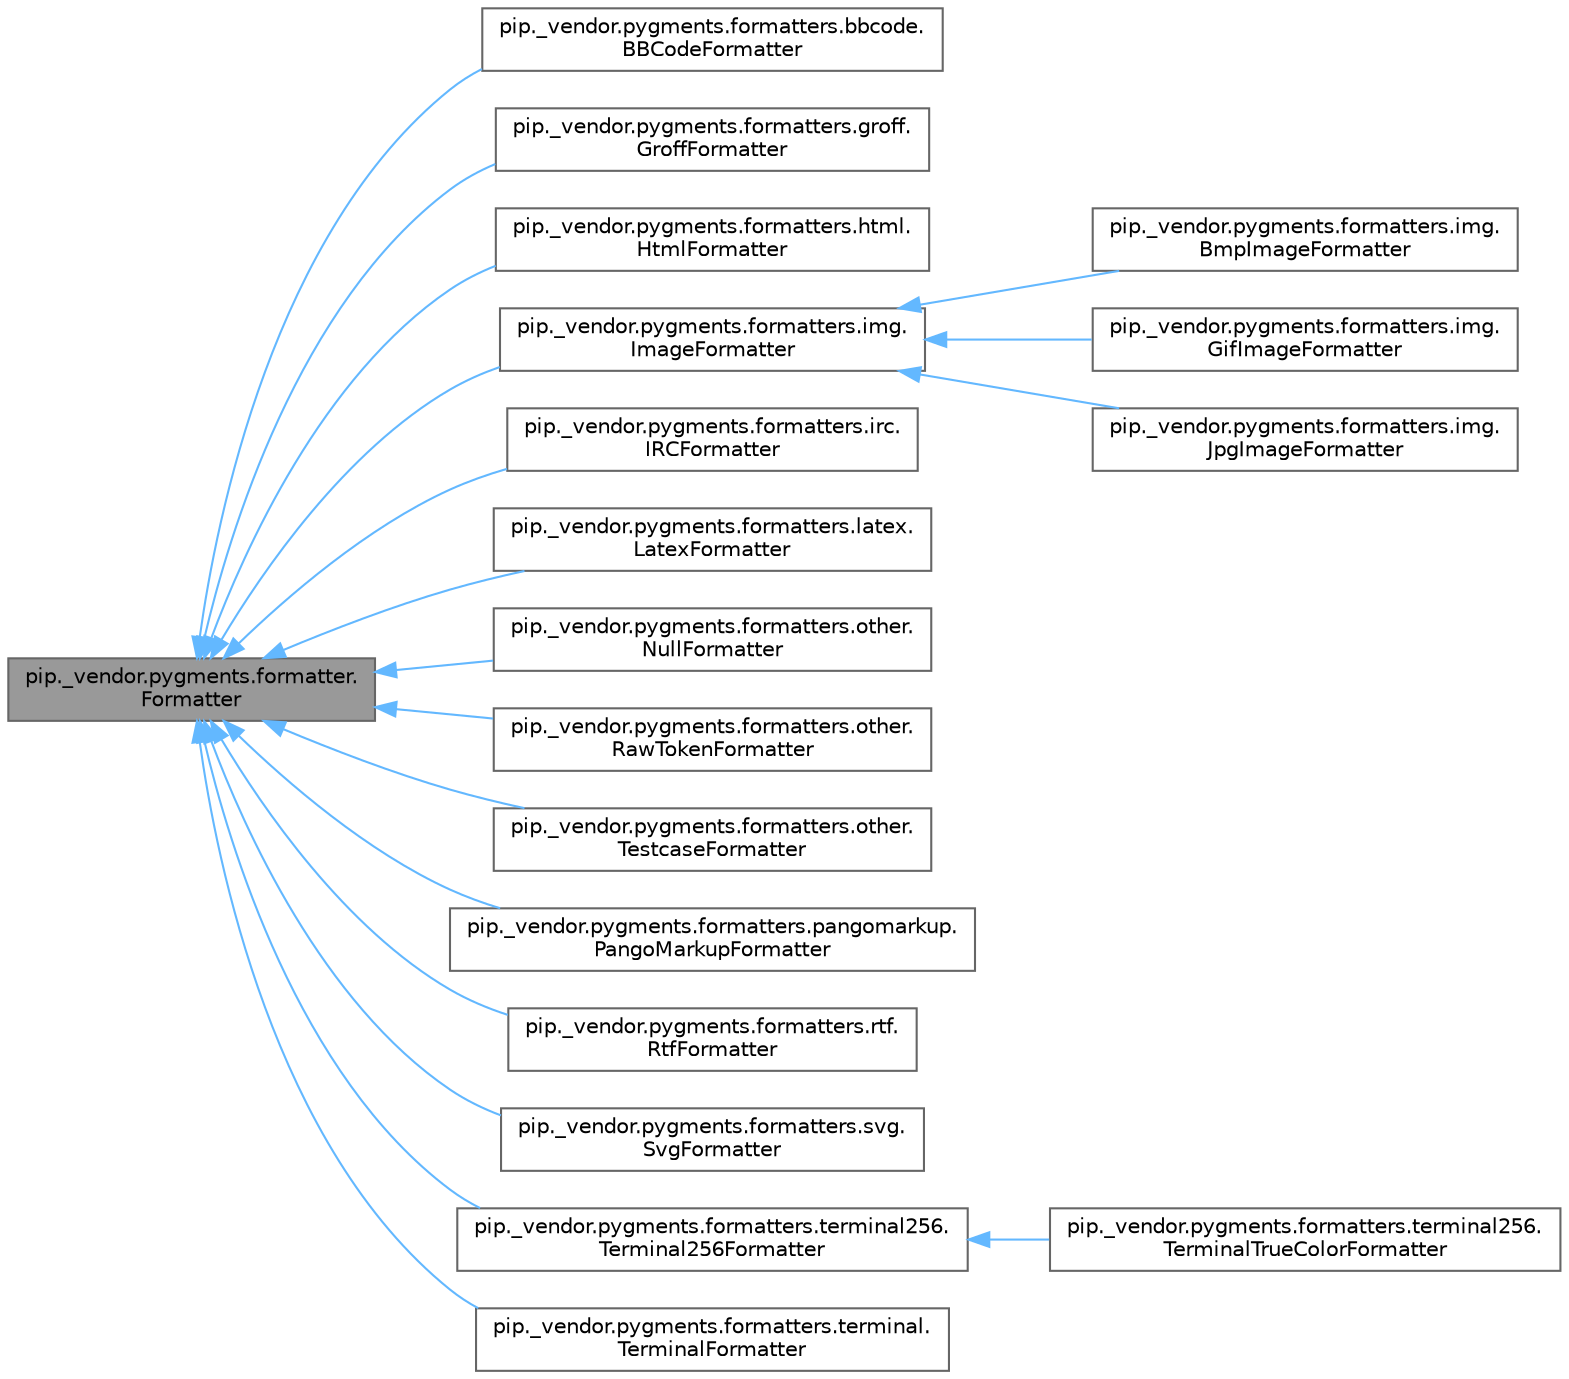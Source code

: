 digraph "pip._vendor.pygments.formatter.Formatter"
{
 // LATEX_PDF_SIZE
  bgcolor="transparent";
  edge [fontname=Helvetica,fontsize=10,labelfontname=Helvetica,labelfontsize=10];
  node [fontname=Helvetica,fontsize=10,shape=box,height=0.2,width=0.4];
  rankdir="LR";
  Node1 [id="Node000001",label="pip._vendor.pygments.formatter.\lFormatter",height=0.2,width=0.4,color="gray40", fillcolor="grey60", style="filled", fontcolor="black",tooltip=" "];
  Node1 -> Node2 [id="edge1_Node000001_Node000002",dir="back",color="steelblue1",style="solid",tooltip=" "];
  Node2 [id="Node000002",label="pip._vendor.pygments.formatters.bbcode.\lBBCodeFormatter",height=0.2,width=0.4,color="gray40", fillcolor="white", style="filled",URL="$d6/d90/classpip_1_1__vendor_1_1pygments_1_1formatters_1_1bbcode_1_1BBCodeFormatter.html",tooltip=" "];
  Node1 -> Node3 [id="edge2_Node000001_Node000003",dir="back",color="steelblue1",style="solid",tooltip=" "];
  Node3 [id="Node000003",label="pip._vendor.pygments.formatters.groff.\lGroffFormatter",height=0.2,width=0.4,color="gray40", fillcolor="white", style="filled",URL="$db/d5b/classpip_1_1__vendor_1_1pygments_1_1formatters_1_1groff_1_1GroffFormatter.html",tooltip=" "];
  Node1 -> Node4 [id="edge3_Node000001_Node000004",dir="back",color="steelblue1",style="solid",tooltip=" "];
  Node4 [id="Node000004",label="pip._vendor.pygments.formatters.html.\lHtmlFormatter",height=0.2,width=0.4,color="gray40", fillcolor="white", style="filled",URL="$da/d32/classpip_1_1__vendor_1_1pygments_1_1formatters_1_1html_1_1HtmlFormatter.html",tooltip=" "];
  Node1 -> Node5 [id="edge4_Node000001_Node000005",dir="back",color="steelblue1",style="solid",tooltip=" "];
  Node5 [id="Node000005",label="pip._vendor.pygments.formatters.img.\lImageFormatter",height=0.2,width=0.4,color="gray40", fillcolor="white", style="filled",URL="$d1/df7/classpip_1_1__vendor_1_1pygments_1_1formatters_1_1img_1_1ImageFormatter.html",tooltip=" "];
  Node5 -> Node6 [id="edge5_Node000005_Node000006",dir="back",color="steelblue1",style="solid",tooltip=" "];
  Node6 [id="Node000006",label="pip._vendor.pygments.formatters.img.\lBmpImageFormatter",height=0.2,width=0.4,color="gray40", fillcolor="white", style="filled",URL="$db/da3/classpip_1_1__vendor_1_1pygments_1_1formatters_1_1img_1_1BmpImageFormatter.html",tooltip=" "];
  Node5 -> Node7 [id="edge6_Node000005_Node000007",dir="back",color="steelblue1",style="solid",tooltip=" "];
  Node7 [id="Node000007",label="pip._vendor.pygments.formatters.img.\lGifImageFormatter",height=0.2,width=0.4,color="gray40", fillcolor="white", style="filled",URL="$dd/d96/classpip_1_1__vendor_1_1pygments_1_1formatters_1_1img_1_1GifImageFormatter.html",tooltip=" "];
  Node5 -> Node8 [id="edge7_Node000005_Node000008",dir="back",color="steelblue1",style="solid",tooltip=" "];
  Node8 [id="Node000008",label="pip._vendor.pygments.formatters.img.\lJpgImageFormatter",height=0.2,width=0.4,color="gray40", fillcolor="white", style="filled",URL="$d7/dca/classpip_1_1__vendor_1_1pygments_1_1formatters_1_1img_1_1JpgImageFormatter.html",tooltip=" "];
  Node1 -> Node9 [id="edge8_Node000001_Node000009",dir="back",color="steelblue1",style="solid",tooltip=" "];
  Node9 [id="Node000009",label="pip._vendor.pygments.formatters.irc.\lIRCFormatter",height=0.2,width=0.4,color="gray40", fillcolor="white", style="filled",URL="$d2/d9c/classpip_1_1__vendor_1_1pygments_1_1formatters_1_1irc_1_1IRCFormatter.html",tooltip=" "];
  Node1 -> Node10 [id="edge9_Node000001_Node000010",dir="back",color="steelblue1",style="solid",tooltip=" "];
  Node10 [id="Node000010",label="pip._vendor.pygments.formatters.latex.\lLatexFormatter",height=0.2,width=0.4,color="gray40", fillcolor="white", style="filled",URL="$d7/df3/classpip_1_1__vendor_1_1pygments_1_1formatters_1_1latex_1_1LatexFormatter.html",tooltip=" "];
  Node1 -> Node11 [id="edge10_Node000001_Node000011",dir="back",color="steelblue1",style="solid",tooltip=" "];
  Node11 [id="Node000011",label="pip._vendor.pygments.formatters.other.\lNullFormatter",height=0.2,width=0.4,color="gray40", fillcolor="white", style="filled",URL="$d3/d2f/classpip_1_1__vendor_1_1pygments_1_1formatters_1_1other_1_1NullFormatter.html",tooltip=" "];
  Node1 -> Node12 [id="edge11_Node000001_Node000012",dir="back",color="steelblue1",style="solid",tooltip=" "];
  Node12 [id="Node000012",label="pip._vendor.pygments.formatters.other.\lRawTokenFormatter",height=0.2,width=0.4,color="gray40", fillcolor="white", style="filled",URL="$d7/d1d/classpip_1_1__vendor_1_1pygments_1_1formatters_1_1other_1_1RawTokenFormatter.html",tooltip=" "];
  Node1 -> Node13 [id="edge12_Node000001_Node000013",dir="back",color="steelblue1",style="solid",tooltip=" "];
  Node13 [id="Node000013",label="pip._vendor.pygments.formatters.other.\lTestcaseFormatter",height=0.2,width=0.4,color="gray40", fillcolor="white", style="filled",URL="$da/d6a/classpip_1_1__vendor_1_1pygments_1_1formatters_1_1other_1_1TestcaseFormatter.html",tooltip=" "];
  Node1 -> Node14 [id="edge13_Node000001_Node000014",dir="back",color="steelblue1",style="solid",tooltip=" "];
  Node14 [id="Node000014",label="pip._vendor.pygments.formatters.pangomarkup.\lPangoMarkupFormatter",height=0.2,width=0.4,color="gray40", fillcolor="white", style="filled",URL="$d8/da7/classpip_1_1__vendor_1_1pygments_1_1formatters_1_1pangomarkup_1_1PangoMarkupFormatter.html",tooltip=" "];
  Node1 -> Node15 [id="edge14_Node000001_Node000015",dir="back",color="steelblue1",style="solid",tooltip=" "];
  Node15 [id="Node000015",label="pip._vendor.pygments.formatters.rtf.\lRtfFormatter",height=0.2,width=0.4,color="gray40", fillcolor="white", style="filled",URL="$d2/d7d/classpip_1_1__vendor_1_1pygments_1_1formatters_1_1rtf_1_1RtfFormatter.html",tooltip=" "];
  Node1 -> Node16 [id="edge15_Node000001_Node000016",dir="back",color="steelblue1",style="solid",tooltip=" "];
  Node16 [id="Node000016",label="pip._vendor.pygments.formatters.svg.\lSvgFormatter",height=0.2,width=0.4,color="gray40", fillcolor="white", style="filled",URL="$d9/dca/classpip_1_1__vendor_1_1pygments_1_1formatters_1_1svg_1_1SvgFormatter.html",tooltip=" "];
  Node1 -> Node17 [id="edge16_Node000001_Node000017",dir="back",color="steelblue1",style="solid",tooltip=" "];
  Node17 [id="Node000017",label="pip._vendor.pygments.formatters.terminal256.\lTerminal256Formatter",height=0.2,width=0.4,color="gray40", fillcolor="white", style="filled",URL="$df/d7e/classpip_1_1__vendor_1_1pygments_1_1formatters_1_1terminal256_1_1Terminal256Formatter.html",tooltip=" "];
  Node17 -> Node18 [id="edge17_Node000017_Node000018",dir="back",color="steelblue1",style="solid",tooltip=" "];
  Node18 [id="Node000018",label="pip._vendor.pygments.formatters.terminal256.\lTerminalTrueColorFormatter",height=0.2,width=0.4,color="gray40", fillcolor="white", style="filled",URL="$d2/d4f/classpip_1_1__vendor_1_1pygments_1_1formatters_1_1terminal256_1_1TerminalTrueColorFormatter.html",tooltip=" "];
  Node1 -> Node19 [id="edge18_Node000001_Node000019",dir="back",color="steelblue1",style="solid",tooltip=" "];
  Node19 [id="Node000019",label="pip._vendor.pygments.formatters.terminal.\lTerminalFormatter",height=0.2,width=0.4,color="gray40", fillcolor="white", style="filled",URL="$d4/d9a/classpip_1_1__vendor_1_1pygments_1_1formatters_1_1terminal_1_1TerminalFormatter.html",tooltip=" "];
}
